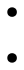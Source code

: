 
digraph G {
	rankdir = LR
	node[shape=box]
	nullFirst[shape ="point"];
	nullLast[shape = "point"];
}
